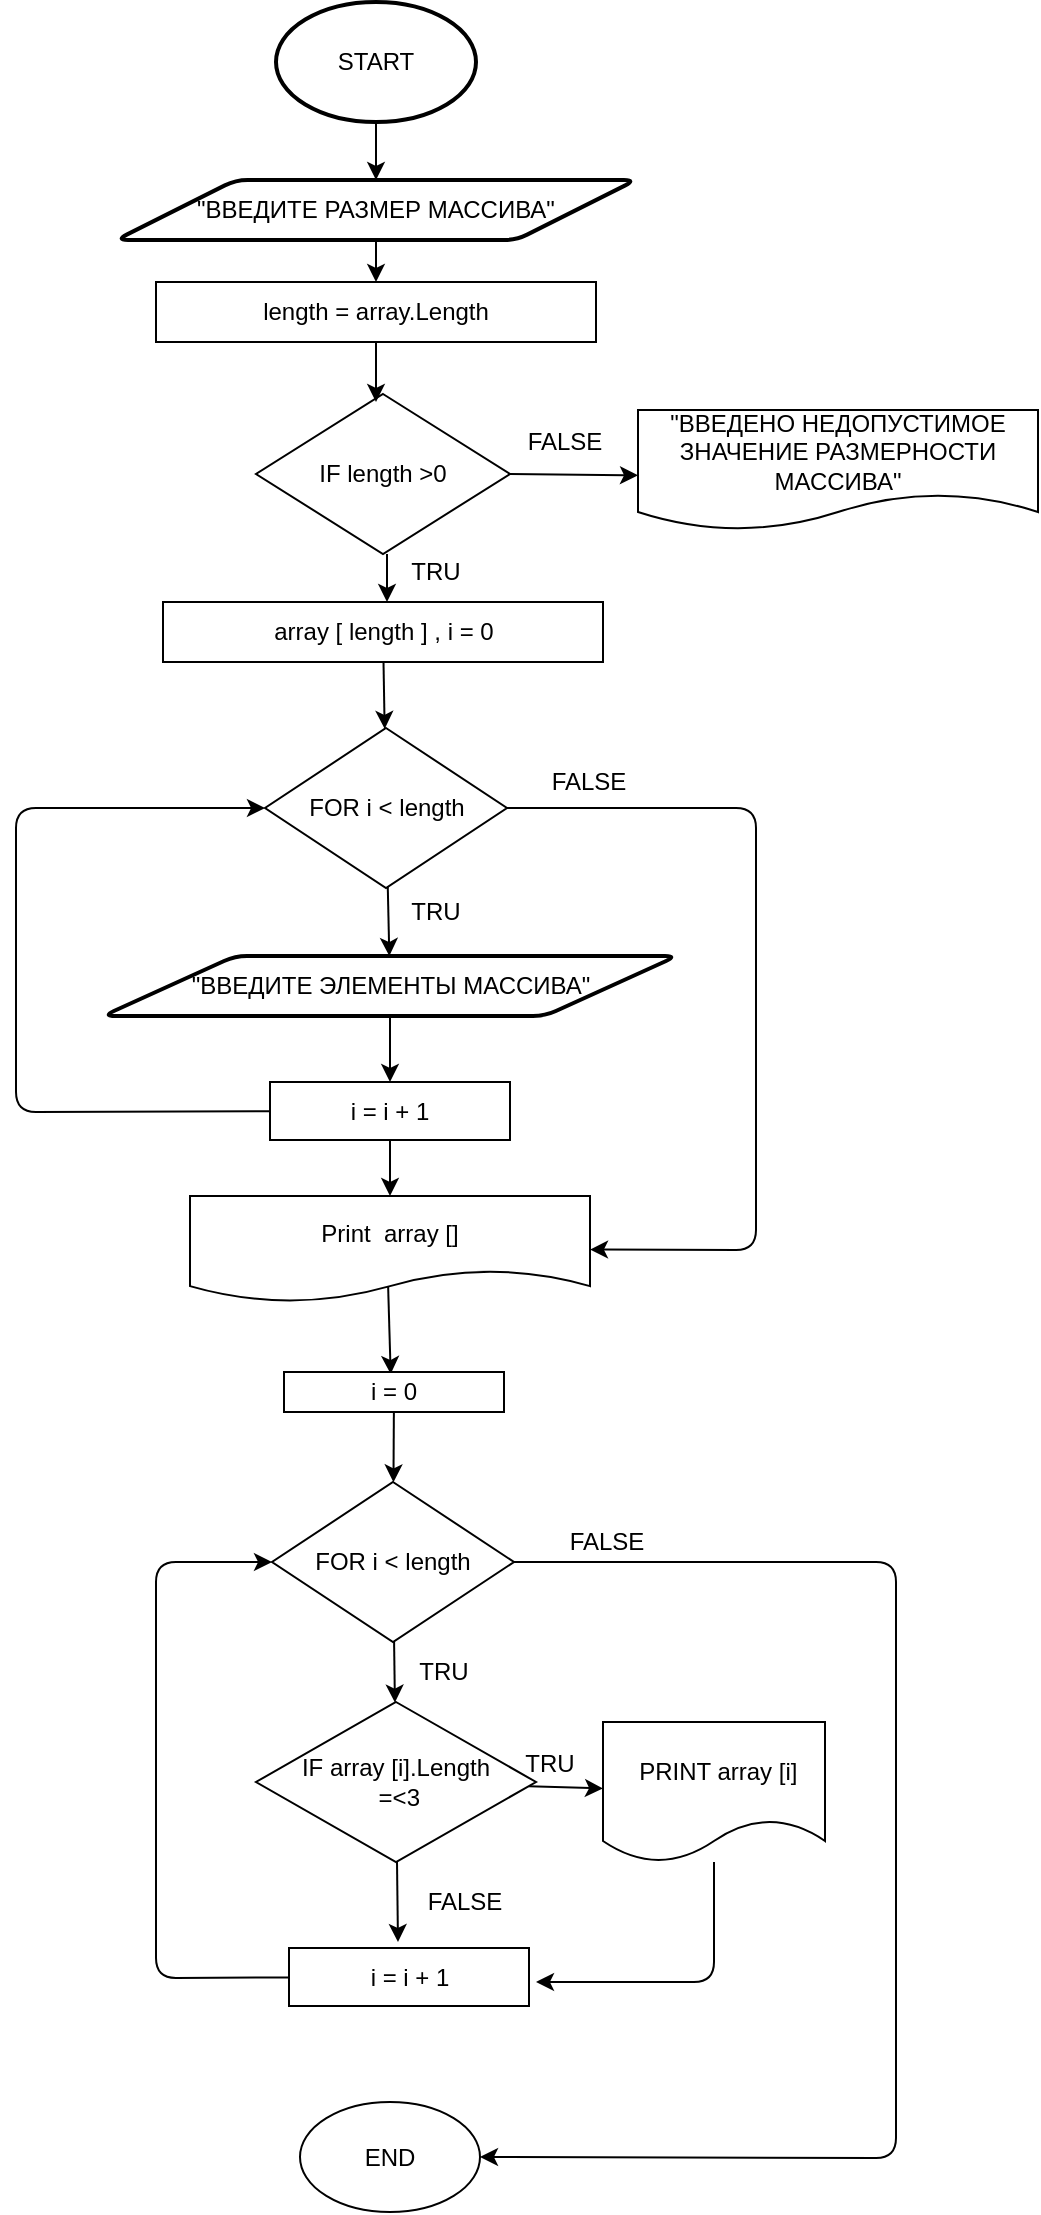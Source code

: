 <mxfile>
    <diagram id="1ldYeo8_BTDJ8sudTers" name="Страница 1">
        <mxGraphModel dx="523" dy="408" grid="1" gridSize="10" guides="1" tooltips="1" connect="1" arrows="1" fold="1" page="1" pageScale="1" pageWidth="827" pageHeight="1169" math="0" shadow="0">
            <root>
                <mxCell id="0"/>
                <mxCell id="1" parent="0"/>
                <mxCell id="4" value="" style="edgeStyle=none;html=1;" parent="1" source="2" target="3" edge="1">
                    <mxGeometry relative="1" as="geometry"/>
                </mxCell>
                <mxCell id="2" value="START" style="strokeWidth=2;html=1;shape=mxgraph.flowchart.start_1;whiteSpace=wrap;" parent="1" vertex="1">
                    <mxGeometry x="170" y="10" width="100" height="60" as="geometry"/>
                </mxCell>
                <mxCell id="42" style="edgeStyle=none;html=1;exitX=0.5;exitY=1;exitDx=0;exitDy=0;entryX=0.5;entryY=0;entryDx=0;entryDy=0;" edge="1" parent="1" source="3" target="35">
                    <mxGeometry relative="1" as="geometry"/>
                </mxCell>
                <mxCell id="3" value="&quot;ВВЕДИТЕ РАЗМЕР МАССИВА&quot;&lt;br&gt;" style="shape=parallelogram;html=1;strokeWidth=2;perimeter=parallelogramPerimeter;whiteSpace=wrap;rounded=1;arcSize=12;size=0.23;" parent="1" vertex="1">
                    <mxGeometry x="90" y="99" width="260" height="30" as="geometry"/>
                </mxCell>
                <mxCell id="56" value="" style="edgeStyle=none;html=1;" edge="1" parent="1" source="5" target="11">
                    <mxGeometry relative="1" as="geometry"/>
                </mxCell>
                <mxCell id="5" value="&quot;ВВЕДИТЕ ЭЛЕМЕНТЫ МАССИВА&quot;" style="shape=parallelogram;html=1;strokeWidth=2;perimeter=parallelogramPerimeter;whiteSpace=wrap;rounded=1;arcSize=12;size=0.23;" parent="1" vertex="1">
                    <mxGeometry x="83.5" y="487" width="287" height="30" as="geometry"/>
                </mxCell>
                <mxCell id="57" style="edgeStyle=none;html=1;entryX=0;entryY=0.5;entryDx=0;entryDy=0;" edge="1" parent="1" source="11" target="34">
                    <mxGeometry relative="1" as="geometry">
                        <Array as="points">
                            <mxPoint x="40" y="565"/>
                            <mxPoint x="40" y="490"/>
                            <mxPoint x="40" y="413"/>
                        </Array>
                    </mxGeometry>
                </mxCell>
                <mxCell id="58" value="" style="edgeStyle=none;html=1;" edge="1" parent="1" source="11" target="50">
                    <mxGeometry relative="1" as="geometry"/>
                </mxCell>
                <mxCell id="11" value="i = i + 1" style="rounded=0;whiteSpace=wrap;html=1;" parent="1" vertex="1">
                    <mxGeometry x="167" y="550" width="120" height="29" as="geometry"/>
                </mxCell>
                <mxCell id="65" value="" style="edgeStyle=none;html=1;" edge="1" parent="1" source="12" target="13">
                    <mxGeometry relative="1" as="geometry"/>
                </mxCell>
                <mxCell id="68" value="" style="edgeStyle=none;html=1;" edge="1" parent="1" source="12">
                    <mxGeometry relative="1" as="geometry">
                        <mxPoint x="231" y="980" as="targetPoint"/>
                    </mxGeometry>
                </mxCell>
                <mxCell id="12" value="IF array [i].Length&lt;br&gt;&amp;nbsp;=&amp;lt;3" style="rhombus;whiteSpace=wrap;html=1;" parent="1" vertex="1">
                    <mxGeometry x="160" y="860" width="140" height="80" as="geometry"/>
                </mxCell>
                <mxCell id="69" style="edgeStyle=none;html=1;" edge="1" parent="1" source="13">
                    <mxGeometry relative="1" as="geometry">
                        <mxPoint x="300" y="1000" as="targetPoint"/>
                        <Array as="points">
                            <mxPoint x="389" y="1000"/>
                        </Array>
                    </mxGeometry>
                </mxCell>
                <mxCell id="13" value="&amp;nbsp;PRINT array [i]" style="shape=document;whiteSpace=wrap;html=1;boundedLbl=1;" parent="1" vertex="1">
                    <mxGeometry x="333.5" y="870" width="111" height="70" as="geometry"/>
                </mxCell>
                <mxCell id="20" value="TRU" style="text;html=1;strokeColor=none;fillColor=none;align=center;verticalAlign=middle;whiteSpace=wrap;rounded=0;" parent="1" vertex="1">
                    <mxGeometry x="224" y="830" width="60" height="30" as="geometry"/>
                </mxCell>
                <mxCell id="22" value="FALSE&lt;br&gt;" style="text;html=1;align=center;verticalAlign=middle;resizable=0;points=[];autosize=1;strokeColor=none;fillColor=none;" parent="1" vertex="1">
                    <mxGeometry x="301" y="390" width="50" height="20" as="geometry"/>
                </mxCell>
                <mxCell id="24" value="TRU" style="text;html=1;strokeColor=none;fillColor=none;align=center;verticalAlign=middle;whiteSpace=wrap;rounded=0;" parent="1" vertex="1">
                    <mxGeometry x="220" y="450" width="60" height="30" as="geometry"/>
                </mxCell>
                <mxCell id="25" value="END" style="ellipse;whiteSpace=wrap;html=1;" parent="1" vertex="1">
                    <mxGeometry x="182" y="1060" width="90" height="55" as="geometry"/>
                </mxCell>
                <mxCell id="27" value="FALSE&lt;br&gt;" style="text;html=1;align=center;verticalAlign=middle;resizable=0;points=[];autosize=1;strokeColor=none;fillColor=none;" parent="1" vertex="1">
                    <mxGeometry x="289" y="220" width="50" height="20" as="geometry"/>
                </mxCell>
                <mxCell id="40" value="" style="edgeStyle=none;html=1;exitX=1;exitY=0.5;exitDx=0;exitDy=0;" edge="1" parent="1" source="29">
                    <mxGeometry relative="1" as="geometry">
                        <mxPoint x="287.416" y="248.372" as="sourcePoint"/>
                        <mxPoint x="351" y="246.673" as="targetPoint"/>
                    </mxGeometry>
                </mxCell>
                <mxCell id="44" style="edgeStyle=none;html=1;exitX=0.5;exitY=1;exitDx=0;exitDy=0;entryX=0.5;entryY=0;entryDx=0;entryDy=0;" edge="1" parent="1">
                    <mxGeometry relative="1" as="geometry">
                        <mxPoint x="225.5" y="286" as="sourcePoint"/>
                        <mxPoint x="225.5" y="310" as="targetPoint"/>
                    </mxGeometry>
                </mxCell>
                <mxCell id="29" value="IF length &amp;gt;0" style="rhombus;whiteSpace=wrap;html=1;" parent="1" vertex="1">
                    <mxGeometry x="160" y="206" width="127" height="80" as="geometry"/>
                </mxCell>
                <mxCell id="45" value="" style="edgeStyle=none;html=1;" edge="1" parent="1" source="31" target="37">
                    <mxGeometry relative="1" as="geometry"/>
                </mxCell>
                <mxCell id="46" value="" style="edgeStyle=none;html=1;" edge="1" parent="1" source="31" target="37">
                    <mxGeometry relative="1" as="geometry"/>
                </mxCell>
                <mxCell id="31" value="TRU" style="text;html=1;strokeColor=none;fillColor=none;align=center;verticalAlign=middle;whiteSpace=wrap;rounded=0;" parent="1" vertex="1">
                    <mxGeometry x="220" y="280" width="60" height="30" as="geometry"/>
                </mxCell>
                <mxCell id="54" value="" style="edgeStyle=none;html=1;" edge="1" parent="1" source="34" target="50">
                    <mxGeometry relative="1" as="geometry">
                        <Array as="points">
                            <mxPoint x="410" y="413"/>
                            <mxPoint x="410" y="634"/>
                        </Array>
                    </mxGeometry>
                </mxCell>
                <mxCell id="55" value="" style="edgeStyle=none;html=1;" edge="1" parent="1" source="34" target="5">
                    <mxGeometry relative="1" as="geometry"/>
                </mxCell>
                <mxCell id="34" value="FOR i &amp;lt; length" style="rhombus;whiteSpace=wrap;html=1;" parent="1" vertex="1">
                    <mxGeometry x="164.5" y="373" width="121" height="80" as="geometry"/>
                </mxCell>
                <mxCell id="43" style="edgeStyle=none;html=1;exitX=0.5;exitY=1;exitDx=0;exitDy=0;" edge="1" parent="1" source="35">
                    <mxGeometry relative="1" as="geometry">
                        <mxPoint x="220" y="210" as="targetPoint"/>
                    </mxGeometry>
                </mxCell>
                <mxCell id="35" value="&lt;span&gt;length = array.Length&lt;/span&gt;" style="rounded=0;whiteSpace=wrap;html=1;" vertex="1" parent="1">
                    <mxGeometry x="110" y="150" width="220" height="30" as="geometry"/>
                </mxCell>
                <mxCell id="48" value="" style="edgeStyle=none;html=1;" edge="1" parent="1" source="37" target="34">
                    <mxGeometry relative="1" as="geometry"/>
                </mxCell>
                <mxCell id="37" value="array [ length ] , i = 0" style="rounded=0;whiteSpace=wrap;html=1;" vertex="1" parent="1">
                    <mxGeometry x="113.5" y="310" width="220" height="30" as="geometry"/>
                </mxCell>
                <mxCell id="39" value="&quot;ВВЕДЕНО НЕДОПУСТИМОЕ ЗНАЧЕНИЕ РАЗМЕРНОСТИ МАССИВА&quot;" style="shape=document;whiteSpace=wrap;html=1;boundedLbl=1;" vertex="1" parent="1">
                    <mxGeometry x="351" y="214" width="200" height="60" as="geometry"/>
                </mxCell>
                <mxCell id="60" value="" style="edgeStyle=none;html=1;exitX=0.495;exitY=0.889;exitDx=0;exitDy=0;exitPerimeter=0;" edge="1" parent="1">
                    <mxGeometry relative="1" as="geometry">
                        <mxPoint x="226" y="650.117" as="sourcePoint"/>
                        <mxPoint x="227.346" y="696" as="targetPoint"/>
                    </mxGeometry>
                </mxCell>
                <mxCell id="50" value="Print&amp;nbsp; array []" style="shape=document;whiteSpace=wrap;html=1;boundedLbl=1;" vertex="1" parent="1">
                    <mxGeometry x="127" y="607" width="200" height="53" as="geometry"/>
                </mxCell>
                <mxCell id="62" value="" style="edgeStyle=none;html=1;" edge="1" parent="1" source="59" target="61">
                    <mxGeometry relative="1" as="geometry"/>
                </mxCell>
                <mxCell id="59" value="i = 0" style="rounded=0;whiteSpace=wrap;html=1;" vertex="1" parent="1">
                    <mxGeometry x="174" y="695" width="110" height="20" as="geometry"/>
                </mxCell>
                <mxCell id="63" value="" style="edgeStyle=none;html=1;" edge="1" parent="1" source="61" target="12">
                    <mxGeometry relative="1" as="geometry"/>
                </mxCell>
                <mxCell id="71" style="edgeStyle=none;html=1;entryX=1;entryY=0.5;entryDx=0;entryDy=0;" edge="1" parent="1" source="61" target="25">
                    <mxGeometry relative="1" as="geometry">
                        <Array as="points">
                            <mxPoint x="480" y="790"/>
                            <mxPoint x="480" y="1088"/>
                        </Array>
                    </mxGeometry>
                </mxCell>
                <mxCell id="61" value="FOR i &amp;lt; length" style="rhombus;whiteSpace=wrap;html=1;" vertex="1" parent="1">
                    <mxGeometry x="168" y="750" width="121" height="80" as="geometry"/>
                </mxCell>
                <mxCell id="70" style="edgeStyle=none;html=1;entryX=0;entryY=0.5;entryDx=0;entryDy=0;" edge="1" parent="1" source="64" target="61">
                    <mxGeometry relative="1" as="geometry">
                        <Array as="points">
                            <mxPoint x="110" y="998"/>
                            <mxPoint x="110" y="790"/>
                        </Array>
                    </mxGeometry>
                </mxCell>
                <mxCell id="64" value="i = i + 1" style="rounded=0;whiteSpace=wrap;html=1;" vertex="1" parent="1">
                    <mxGeometry x="176.5" y="983" width="120" height="29" as="geometry"/>
                </mxCell>
                <mxCell id="66" value="TRU" style="text;html=1;strokeColor=none;fillColor=none;align=center;verticalAlign=middle;whiteSpace=wrap;rounded=0;" vertex="1" parent="1">
                    <mxGeometry x="277" y="876" width="60" height="30" as="geometry"/>
                </mxCell>
                <mxCell id="67" value="FALSE&lt;br&gt;" style="text;html=1;align=center;verticalAlign=middle;resizable=0;points=[];autosize=1;strokeColor=none;fillColor=none;" vertex="1" parent="1">
                    <mxGeometry x="239" y="950" width="50" height="20" as="geometry"/>
                </mxCell>
                <mxCell id="72" value="FALSE&lt;br&gt;" style="text;html=1;align=center;verticalAlign=middle;resizable=0;points=[];autosize=1;strokeColor=none;fillColor=none;" vertex="1" parent="1">
                    <mxGeometry x="310" y="770" width="50" height="20" as="geometry"/>
                </mxCell>
            </root>
        </mxGraphModel>
    </diagram>
</mxfile>